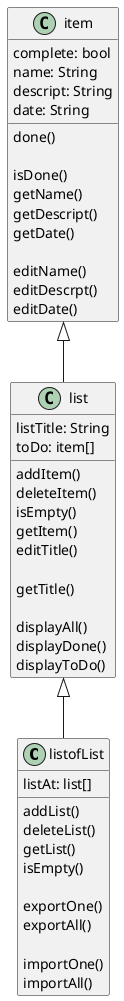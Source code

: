 @startuml
'https://plantuml.com/class-diagram

class listofList
class list
class item


list <|-- listofList
item <|-- list


class listofList {

 listAt: list[]

addList()
deleteList()
getList()
isEmpty()

exportOne()
exportAll()

importOne()
importAll()
}

class list {

listTitle: String
toDo: item[]

addItem()
deleteItem()
isEmpty()
getItem()
editTitle()

getTitle()

displayAll()
displayDone()
displayToDo()
}

class item {

complete: bool
name: String
descript: String
date: String

done()

isDone()
getName()
getDescript()
getDate()

editName()
editDescrpt()
editDate()



}


@enduml